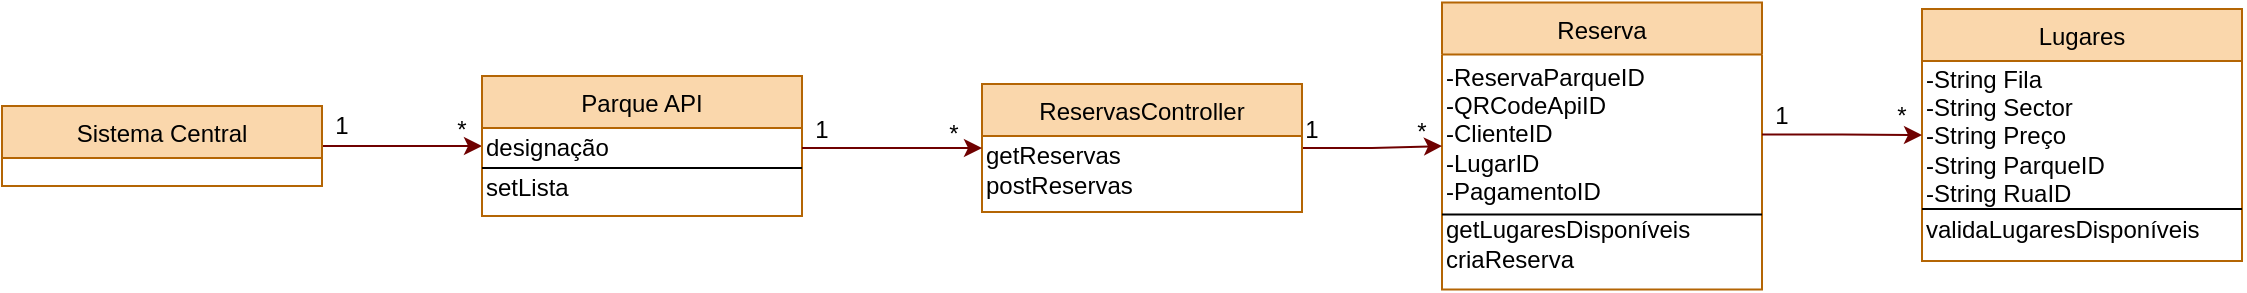 <mxfile version="14.2.9" type="device"><diagram id="C5RBs43oDa-KdzZeNtuy" name="Page-1"><mxGraphModel dx="1422" dy="762" grid="1" gridSize="10" guides="1" tooltips="1" connect="1" arrows="1" fold="1" page="1" pageScale="1" pageWidth="1169" pageHeight="827" math="0" shadow="0"><root><mxCell id="WIyWlLk6GJQsqaUBKTNV-0"/><mxCell id="WIyWlLk6GJQsqaUBKTNV-1" parent="WIyWlLk6GJQsqaUBKTNV-0"/><mxCell id="vIMP-bMNmPt-J-NmXBeB-27" style="edgeStyle=orthogonalEdgeStyle;rounded=0;orthogonalLoop=1;jettySize=auto;html=1;fillColor=#a20025;strokeColor=#6F0000;" parent="WIyWlLk6GJQsqaUBKTNV-1" source="zkfFHV4jXpPFQw0GAbJ--0" target="zkfFHV4jXpPFQw0GAbJ--17" edge="1"><mxGeometry relative="1" as="geometry"/></mxCell><mxCell id="zkfFHV4jXpPFQw0GAbJ--0" value="Sistema Central" style="swimlane;fontStyle=0;align=center;verticalAlign=top;childLayout=stackLayout;horizontal=1;startSize=26;horizontalStack=0;resizeParent=1;resizeLast=0;collapsible=1;marginBottom=0;rounded=0;shadow=0;strokeWidth=1;fillColor=#fad7ac;strokeColor=#b46504;" parent="WIyWlLk6GJQsqaUBKTNV-1" vertex="1"><mxGeometry y="215" width="160" height="40" as="geometry"><mxRectangle x="230" y="140" width="160" height="26" as="alternateBounds"/></mxGeometry></mxCell><mxCell id="zkfFHV4jXpPFQw0GAbJ--6" value="Lugares" style="swimlane;fontStyle=0;align=center;verticalAlign=top;childLayout=stackLayout;horizontal=1;startSize=26;horizontalStack=0;resizeParent=1;resizeLast=0;collapsible=1;marginBottom=0;rounded=0;shadow=0;strokeWidth=1;fillColor=#fad7ac;strokeColor=#b46504;" parent="WIyWlLk6GJQsqaUBKTNV-1" vertex="1"><mxGeometry x="960" y="166.5" width="160" height="126" as="geometry"><mxRectangle x="130" y="380" width="160" height="26" as="alternateBounds"/></mxGeometry></mxCell><mxCell id="vIMP-bMNmPt-J-NmXBeB-9" value="-String Fila&lt;br&gt;-String Sector&lt;br&gt;-String Preço&lt;br&gt;-String ParqueID&lt;br&gt;-String RuaID" style="text;html=1;strokeColor=none;fillColor=none;align=left;verticalAlign=middle;whiteSpace=wrap;rounded=0;" parent="zkfFHV4jXpPFQw0GAbJ--6" vertex="1"><mxGeometry y="26" width="160" height="74" as="geometry"/></mxCell><mxCell id="vIMP-bMNmPt-J-NmXBeB-39" value="" style="endArrow=none;html=1;entryX=1;entryY=1;entryDx=0;entryDy=0;exitX=0;exitY=1;exitDx=0;exitDy=0;" parent="zkfFHV4jXpPFQw0GAbJ--6" source="vIMP-bMNmPt-J-NmXBeB-9" target="vIMP-bMNmPt-J-NmXBeB-9" edge="1"><mxGeometry width="50" height="50" relative="1" as="geometry"><mxPoint x="10" y="100" as="sourcePoint"/><mxPoint x="80" y="100" as="targetPoint"/></mxGeometry></mxCell><mxCell id="vIMP-bMNmPt-J-NmXBeB-40" value="validaLugaresDisponíveis" style="text;html=1;strokeColor=none;fillColor=none;align=left;verticalAlign=middle;whiteSpace=wrap;rounded=0;" parent="zkfFHV4jXpPFQw0GAbJ--6" vertex="1"><mxGeometry y="100" width="160" height="20" as="geometry"/></mxCell><mxCell id="zkfFHV4jXpPFQw0GAbJ--13" value="Reserva" style="swimlane;fontStyle=0;align=center;verticalAlign=top;childLayout=stackLayout;horizontal=1;startSize=26;horizontalStack=0;resizeParent=1;resizeLast=0;collapsible=1;marginBottom=0;rounded=0;shadow=0;strokeWidth=1;fillColor=#fad7ac;strokeColor=#b46504;" parent="WIyWlLk6GJQsqaUBKTNV-1" vertex="1"><mxGeometry x="720" y="163.25" width="160" height="143.5" as="geometry"><mxRectangle x="340" y="380" width="170" height="26" as="alternateBounds"/></mxGeometry></mxCell><mxCell id="vIMP-bMNmPt-J-NmXBeB-4" value="-ReservaParqueID&lt;br&gt;-QRCodeApiID&lt;br&gt;-ClienteID&lt;br&gt;-LugarID&lt;br&gt;-PagamentoID" style="text;html=1;strokeColor=none;fillColor=none;align=left;verticalAlign=middle;whiteSpace=wrap;rounded=0;" parent="zkfFHV4jXpPFQw0GAbJ--13" vertex="1"><mxGeometry y="26" width="160" height="80" as="geometry"/></mxCell><mxCell id="vIMP-bMNmPt-J-NmXBeB-37" value="" style="endArrow=none;html=1;entryX=1;entryY=1;entryDx=0;entryDy=0;exitX=0;exitY=1;exitDx=0;exitDy=0;" parent="zkfFHV4jXpPFQw0GAbJ--13" source="vIMP-bMNmPt-J-NmXBeB-4" target="vIMP-bMNmPt-J-NmXBeB-4" edge="1"><mxGeometry width="50" height="50" relative="1" as="geometry"><mxPoint x="10" y="140" as="sourcePoint"/><mxPoint x="120" y="140" as="targetPoint"/></mxGeometry></mxCell><mxCell id="vIMP-bMNmPt-J-NmXBeB-38" value="getLugaresDisponíveis&lt;br&gt;criaReserva" style="text;html=1;strokeColor=none;fillColor=none;align=left;verticalAlign=middle;whiteSpace=wrap;rounded=0;" parent="zkfFHV4jXpPFQw0GAbJ--13" vertex="1"><mxGeometry y="106" width="160" height="30" as="geometry"/></mxCell><mxCell id="zkfFHV4jXpPFQw0GAbJ--17" value="Parque API" style="swimlane;fontStyle=0;align=center;verticalAlign=top;childLayout=stackLayout;horizontal=1;startSize=26;horizontalStack=0;resizeParent=1;resizeLast=0;collapsible=1;marginBottom=0;rounded=0;shadow=0;strokeWidth=1;fillColor=#fad7ac;strokeColor=#b46504;" parent="WIyWlLk6GJQsqaUBKTNV-1" vertex="1"><mxGeometry x="240" y="200" width="160" height="70" as="geometry"><mxRectangle x="550" y="140" width="160" height="26" as="alternateBounds"/></mxGeometry></mxCell><mxCell id="vIMP-bMNmPt-J-NmXBeB-1" value="designação" style="text;html=1;strokeColor=none;fillColor=none;align=left;verticalAlign=middle;whiteSpace=wrap;rounded=0;" parent="zkfFHV4jXpPFQw0GAbJ--17" vertex="1"><mxGeometry y="26" width="160" height="20" as="geometry"/></mxCell><mxCell id="vIMP-bMNmPt-J-NmXBeB-34" value="" style="endArrow=none;html=1;entryX=1;entryY=1;entryDx=0;entryDy=0;" parent="zkfFHV4jXpPFQw0GAbJ--17" target="vIMP-bMNmPt-J-NmXBeB-1" edge="1"><mxGeometry width="50" height="50" relative="1" as="geometry"><mxPoint y="46" as="sourcePoint"/><mxPoint x="70" y="46" as="targetPoint"/></mxGeometry></mxCell><mxCell id="vIMP-bMNmPt-J-NmXBeB-35" value="setLista" style="text;html=1;strokeColor=none;fillColor=none;align=left;verticalAlign=middle;whiteSpace=wrap;rounded=0;" parent="zkfFHV4jXpPFQw0GAbJ--17" vertex="1"><mxGeometry y="46" width="160" height="20" as="geometry"/></mxCell><mxCell id="vIMP-bMNmPt-J-NmXBeB-18" style="edgeStyle=orthogonalEdgeStyle;rounded=0;orthogonalLoop=1;jettySize=auto;html=1;fillColor=#a20025;strokeColor=#6F0000;" parent="WIyWlLk6GJQsqaUBKTNV-1" source="vIMP-bMNmPt-J-NmXBeB-14" target="zkfFHV4jXpPFQw0GAbJ--13" edge="1"><mxGeometry relative="1" as="geometry"/></mxCell><mxCell id="vIMP-bMNmPt-J-NmXBeB-14" value="ReservasController" style="swimlane;fontStyle=0;align=center;verticalAlign=top;childLayout=stackLayout;horizontal=1;startSize=26;horizontalStack=0;resizeParent=1;resizeLast=0;collapsible=1;marginBottom=0;rounded=0;shadow=0;strokeWidth=1;fillColor=#fad7ac;strokeColor=#b46504;" parent="WIyWlLk6GJQsqaUBKTNV-1" vertex="1"><mxGeometry x="490" y="204" width="160" height="64" as="geometry"><mxRectangle x="130" y="380" width="160" height="26" as="alternateBounds"/></mxGeometry></mxCell><mxCell id="vIMP-bMNmPt-J-NmXBeB-15" value="getReservas&lt;br&gt;postReservas" style="text;html=1;strokeColor=none;fillColor=none;align=left;verticalAlign=middle;whiteSpace=wrap;rounded=0;" parent="vIMP-bMNmPt-J-NmXBeB-14" vertex="1"><mxGeometry y="26" width="160" height="34" as="geometry"/></mxCell><mxCell id="vIMP-bMNmPt-J-NmXBeB-17" style="edgeStyle=orthogonalEdgeStyle;rounded=0;orthogonalLoop=1;jettySize=auto;html=1;fillColor=#a20025;strokeColor=#6F0000;" parent="WIyWlLk6GJQsqaUBKTNV-1" source="vIMP-bMNmPt-J-NmXBeB-1" target="vIMP-bMNmPt-J-NmXBeB-14" edge="1"><mxGeometry relative="1" as="geometry"/></mxCell><mxCell id="vIMP-bMNmPt-J-NmXBeB-19" style="edgeStyle=orthogonalEdgeStyle;rounded=0;orthogonalLoop=1;jettySize=auto;html=1;fillColor=#a20025;strokeColor=#6F0000;" parent="WIyWlLk6GJQsqaUBKTNV-1" source="vIMP-bMNmPt-J-NmXBeB-4" target="zkfFHV4jXpPFQw0GAbJ--6" edge="1"><mxGeometry relative="1" as="geometry"/></mxCell><mxCell id="vIMP-bMNmPt-J-NmXBeB-20" value="1" style="text;html=1;strokeColor=none;fillColor=none;align=center;verticalAlign=middle;whiteSpace=wrap;rounded=0;" parent="WIyWlLk6GJQsqaUBKTNV-1" vertex="1"><mxGeometry x="160" y="215" width="20" height="20" as="geometry"/></mxCell><mxCell id="vIMP-bMNmPt-J-NmXBeB-22" value="1" style="text;html=1;strokeColor=none;fillColor=none;align=center;verticalAlign=middle;whiteSpace=wrap;rounded=0;" parent="WIyWlLk6GJQsqaUBKTNV-1" vertex="1"><mxGeometry x="400" y="217" width="20" height="20" as="geometry"/></mxCell><mxCell id="vIMP-bMNmPt-J-NmXBeB-23" value="1" style="text;html=1;strokeColor=none;fillColor=none;align=center;verticalAlign=middle;whiteSpace=wrap;rounded=0;" parent="WIyWlLk6GJQsqaUBKTNV-1" vertex="1"><mxGeometry x="645" y="217" width="20" height="20" as="geometry"/></mxCell><mxCell id="vIMP-bMNmPt-J-NmXBeB-24" value="1" style="text;html=1;strokeColor=none;fillColor=none;align=center;verticalAlign=middle;whiteSpace=wrap;rounded=0;" parent="WIyWlLk6GJQsqaUBKTNV-1" vertex="1"><mxGeometry x="880" y="210" width="20" height="20" as="geometry"/></mxCell><mxCell id="vIMP-bMNmPt-J-NmXBeB-26" value="*" style="text;html=1;strokeColor=none;fillColor=none;align=center;verticalAlign=middle;whiteSpace=wrap;rounded=0;" parent="WIyWlLk6GJQsqaUBKTNV-1" vertex="1"><mxGeometry x="220" y="217" width="20" height="20" as="geometry"/></mxCell><mxCell id="vIMP-bMNmPt-J-NmXBeB-28" value="*" style="text;html=1;strokeColor=none;fillColor=none;align=center;verticalAlign=middle;whiteSpace=wrap;rounded=0;" parent="WIyWlLk6GJQsqaUBKTNV-1" vertex="1"><mxGeometry x="466" y="219" width="20" height="20" as="geometry"/></mxCell><mxCell id="vIMP-bMNmPt-J-NmXBeB-29" value="*" style="text;html=1;strokeColor=none;fillColor=none;align=center;verticalAlign=middle;whiteSpace=wrap;rounded=0;" parent="WIyWlLk6GJQsqaUBKTNV-1" vertex="1"><mxGeometry x="700" y="218" width="20" height="20" as="geometry"/></mxCell><mxCell id="vIMP-bMNmPt-J-NmXBeB-30" value="*" style="text;html=1;strokeColor=none;fillColor=none;align=center;verticalAlign=middle;whiteSpace=wrap;rounded=0;" parent="WIyWlLk6GJQsqaUBKTNV-1" vertex="1"><mxGeometry x="940" y="210" width="20" height="20" as="geometry"/></mxCell></root></mxGraphModel></diagram></mxfile>